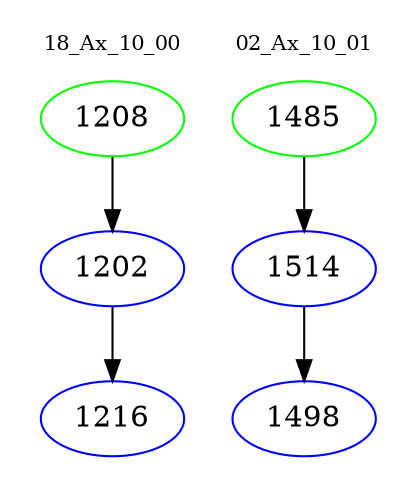 digraph{
subgraph cluster_0 {
color = white
label = "18_Ax_10_00";
fontsize=10;
T0_1208 [label="1208", color="green"]
T0_1208 -> T0_1202 [color="black"]
T0_1202 [label="1202", color="blue"]
T0_1202 -> T0_1216 [color="black"]
T0_1216 [label="1216", color="blue"]
}
subgraph cluster_1 {
color = white
label = "02_Ax_10_01";
fontsize=10;
T1_1485 [label="1485", color="green"]
T1_1485 -> T1_1514 [color="black"]
T1_1514 [label="1514", color="blue"]
T1_1514 -> T1_1498 [color="black"]
T1_1498 [label="1498", color="blue"]
}
}
